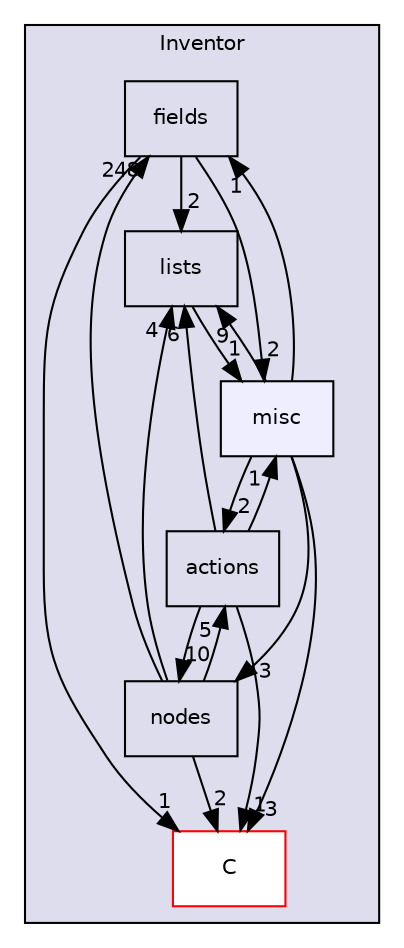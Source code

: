 digraph "include/Inventor/misc" {
  compound=true
  node [ fontsize="10", fontname="Helvetica"];
  edge [ labelfontsize="10", labelfontname="Helvetica"];
  subgraph clusterdir_469ed70aca823fd8322768ad54869f94 {
    graph [ bgcolor="#ddddee", pencolor="black", label="Inventor" fontname="Helvetica", fontsize="10", URL="dir_469ed70aca823fd8322768ad54869f94.html"]
  dir_3a848b90e1404780a5d06bb25bf974e3 [shape=box label="fields" URL="dir_3a848b90e1404780a5d06bb25bf974e3.html"];
  dir_4be02981134b54e3e345677ce1882bfe [shape=box label="actions" URL="dir_4be02981134b54e3e345677ce1882bfe.html"];
  dir_a1c1d9fc954b6310fc06e1f59b6e0117 [shape=box label="nodes" URL="dir_a1c1d9fc954b6310fc06e1f59b6e0117.html"];
  dir_c926cf464acaebc2091d00c8a935648f [shape=box label="C" fillcolor="white" style="filled" color="red" URL="dir_c926cf464acaebc2091d00c8a935648f.html"];
  dir_ca70c12236109a46e85d75bbee1802dc [shape=box label="lists" URL="dir_ca70c12236109a46e85d75bbee1802dc.html"];
  dir_c6fd86a54b85be66f511a749989088b2 [shape=box, label="misc", style="filled", fillcolor="#eeeeff", pencolor="black", URL="dir_c6fd86a54b85be66f511a749989088b2.html"];
  }
  dir_3a848b90e1404780a5d06bb25bf974e3->dir_c6fd86a54b85be66f511a749989088b2 [headlabel="2", labeldistance=1.5 headhref="dir_000031_000033.html"];
  dir_3a848b90e1404780a5d06bb25bf974e3->dir_c926cf464acaebc2091d00c8a935648f [headlabel="1", labeldistance=1.5 headhref="dir_000031_000016.html"];
  dir_3a848b90e1404780a5d06bb25bf974e3->dir_ca70c12236109a46e85d75bbee1802dc [headlabel="2", labeldistance=1.5 headhref="dir_000031_000032.html"];
  dir_c6fd86a54b85be66f511a749989088b2->dir_3a848b90e1404780a5d06bb25bf974e3 [headlabel="1", labeldistance=1.5 headhref="dir_000033_000031.html"];
  dir_c6fd86a54b85be66f511a749989088b2->dir_4be02981134b54e3e345677ce1882bfe [headlabel="2", labeldistance=1.5 headhref="dir_000033_000002.html"];
  dir_c6fd86a54b85be66f511a749989088b2->dir_a1c1d9fc954b6310fc06e1f59b6e0117 [headlabel="3", labeldistance=1.5 headhref="dir_000033_000038.html"];
  dir_c6fd86a54b85be66f511a749989088b2->dir_c926cf464acaebc2091d00c8a935648f [headlabel="3", labeldistance=1.5 headhref="dir_000033_000016.html"];
  dir_c6fd86a54b85be66f511a749989088b2->dir_ca70c12236109a46e85d75bbee1802dc [headlabel="9", labeldistance=1.5 headhref="dir_000033_000032.html"];
  dir_a1c1d9fc954b6310fc06e1f59b6e0117->dir_3a848b90e1404780a5d06bb25bf974e3 [headlabel="248", labeldistance=1.5 headhref="dir_000038_000031.html"];
  dir_a1c1d9fc954b6310fc06e1f59b6e0117->dir_4be02981134b54e3e345677ce1882bfe [headlabel="5", labeldistance=1.5 headhref="dir_000038_000002.html"];
  dir_a1c1d9fc954b6310fc06e1f59b6e0117->dir_c926cf464acaebc2091d00c8a935648f [headlabel="2", labeldistance=1.5 headhref="dir_000038_000016.html"];
  dir_a1c1d9fc954b6310fc06e1f59b6e0117->dir_ca70c12236109a46e85d75bbee1802dc [headlabel="4", labeldistance=1.5 headhref="dir_000038_000032.html"];
  dir_4be02981134b54e3e345677ce1882bfe->dir_a1c1d9fc954b6310fc06e1f59b6e0117 [headlabel="10", labeldistance=1.5 headhref="dir_000002_000038.html"];
  dir_4be02981134b54e3e345677ce1882bfe->dir_c6fd86a54b85be66f511a749989088b2 [headlabel="1", labeldistance=1.5 headhref="dir_000002_000033.html"];
  dir_4be02981134b54e3e345677ce1882bfe->dir_c926cf464acaebc2091d00c8a935648f [headlabel="1", labeldistance=1.5 headhref="dir_000002_000016.html"];
  dir_4be02981134b54e3e345677ce1882bfe->dir_ca70c12236109a46e85d75bbee1802dc [headlabel="6", labeldistance=1.5 headhref="dir_000002_000032.html"];
  dir_ca70c12236109a46e85d75bbee1802dc->dir_c6fd86a54b85be66f511a749989088b2 [headlabel="1", labeldistance=1.5 headhref="dir_000032_000033.html"];
}
